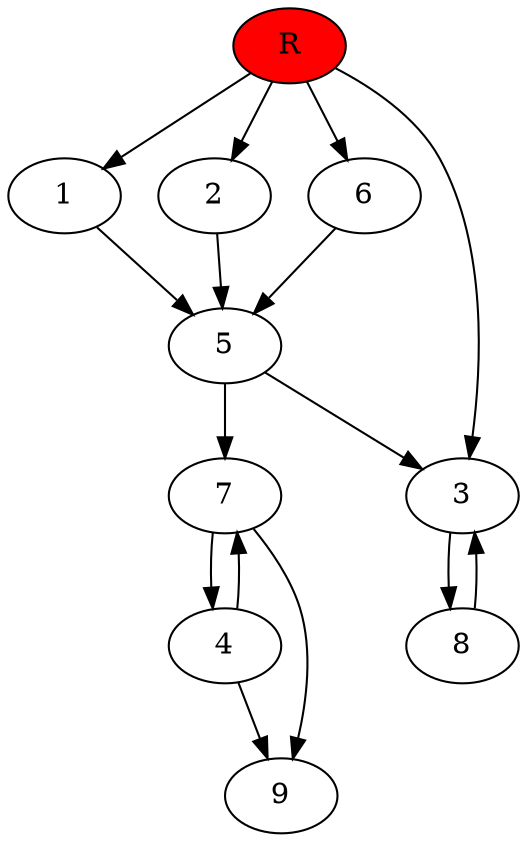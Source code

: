 digraph prb43604 {
	1
	2
	3
	4
	5
	6
	7
	8
	R [fillcolor="#ff0000" style=filled]
	1 -> 5
	2 -> 5
	3 -> 8
	4 -> 7
	4 -> 9
	5 -> 3
	5 -> 7
	6 -> 5
	7 -> 4
	7 -> 9
	8 -> 3
	R -> 1
	R -> 2
	R -> 3
	R -> 6
}
